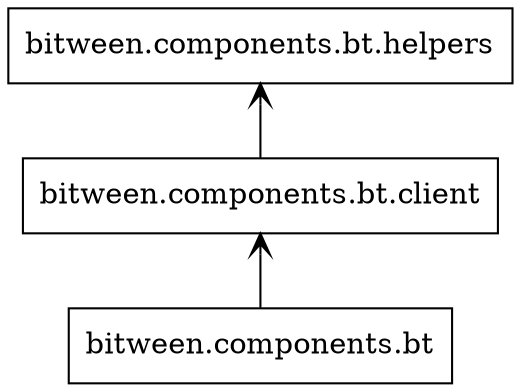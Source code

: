 digraph "packages_bt" {
charset="utf-8"
rankdir=BT
"0" [label="bitween.components.bt", shape="box"];
"1" [label="bitween.components.bt.client", shape="box"];
"2" [label="bitween.components.bt.helpers", shape="box"];
"0" -> "1" [arrowhead="open", arrowtail="none"];
"1" -> "2" [arrowhead="open", arrowtail="none"];
}

